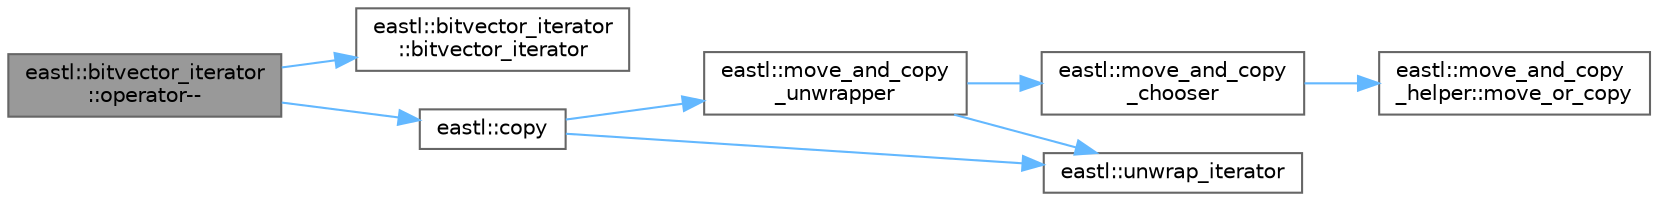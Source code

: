 digraph "eastl::bitvector_iterator::operator--"
{
 // LATEX_PDF_SIZE
  bgcolor="transparent";
  edge [fontname=Helvetica,fontsize=10,labelfontname=Helvetica,labelfontsize=10];
  node [fontname=Helvetica,fontsize=10,shape=box,height=0.2,width=0.4];
  rankdir="LR";
  Node1 [id="Node000001",label="eastl::bitvector_iterator\l::operator--",height=0.2,width=0.4,color="gray40", fillcolor="grey60", style="filled", fontcolor="black",tooltip=" "];
  Node1 -> Node2 [id="edge8_Node000001_Node000002",color="steelblue1",style="solid",tooltip=" "];
  Node2 [id="Node000002",label="eastl::bitvector_iterator\l::bitvector_iterator",height=0.2,width=0.4,color="grey40", fillcolor="white", style="filled",URL="$classeastl_1_1bitvector__iterator.html#a7db26caad277d54b1f6ef6c2b6de67d0",tooltip=" "];
  Node1 -> Node3 [id="edge9_Node000001_Node000003",color="steelblue1",style="solid",tooltip=" "];
  Node3 [id="Node000003",label="eastl::copy",height=0.2,width=0.4,color="grey40", fillcolor="white", style="filled",URL="$namespaceeastl.html#a3df94cc41821710012e6719792d30db3",tooltip=" "];
  Node3 -> Node4 [id="edge10_Node000003_Node000004",color="steelblue1",style="solid",tooltip=" "];
  Node4 [id="Node000004",label="eastl::move_and_copy\l_unwrapper",height=0.2,width=0.4,color="grey40", fillcolor="white", style="filled",URL="$namespaceeastl.html#a661e609e51ae177a723acb076d9fcb52",tooltip=" "];
  Node4 -> Node5 [id="edge11_Node000004_Node000005",color="steelblue1",style="solid",tooltip=" "];
  Node5 [id="Node000005",label="eastl::move_and_copy\l_chooser",height=0.2,width=0.4,color="grey40", fillcolor="white", style="filled",URL="$namespaceeastl.html#a69a59b58a0b86c06c81fd89a94cff90d",tooltip=" "];
  Node5 -> Node6 [id="edge12_Node000005_Node000006",color="steelblue1",style="solid",tooltip=" "];
  Node6 [id="Node000006",label="eastl::move_and_copy\l_helper::move_or_copy",height=0.2,width=0.4,color="grey40", fillcolor="white", style="filled",URL="$structeastl_1_1move__and__copy__helper.html#aa9de7d135fbe5ddb02a94513283cf77b",tooltip=" "];
  Node4 -> Node7 [id="edge13_Node000004_Node000007",color="steelblue1",style="solid",tooltip=" "];
  Node7 [id="Node000007",label="eastl::unwrap_iterator",height=0.2,width=0.4,color="grey40", fillcolor="white", style="filled",URL="$namespaceeastl.html#a82f343209a121c16468a124327e2d303",tooltip=" "];
  Node3 -> Node7 [id="edge14_Node000003_Node000007",color="steelblue1",style="solid",tooltip=" "];
}
